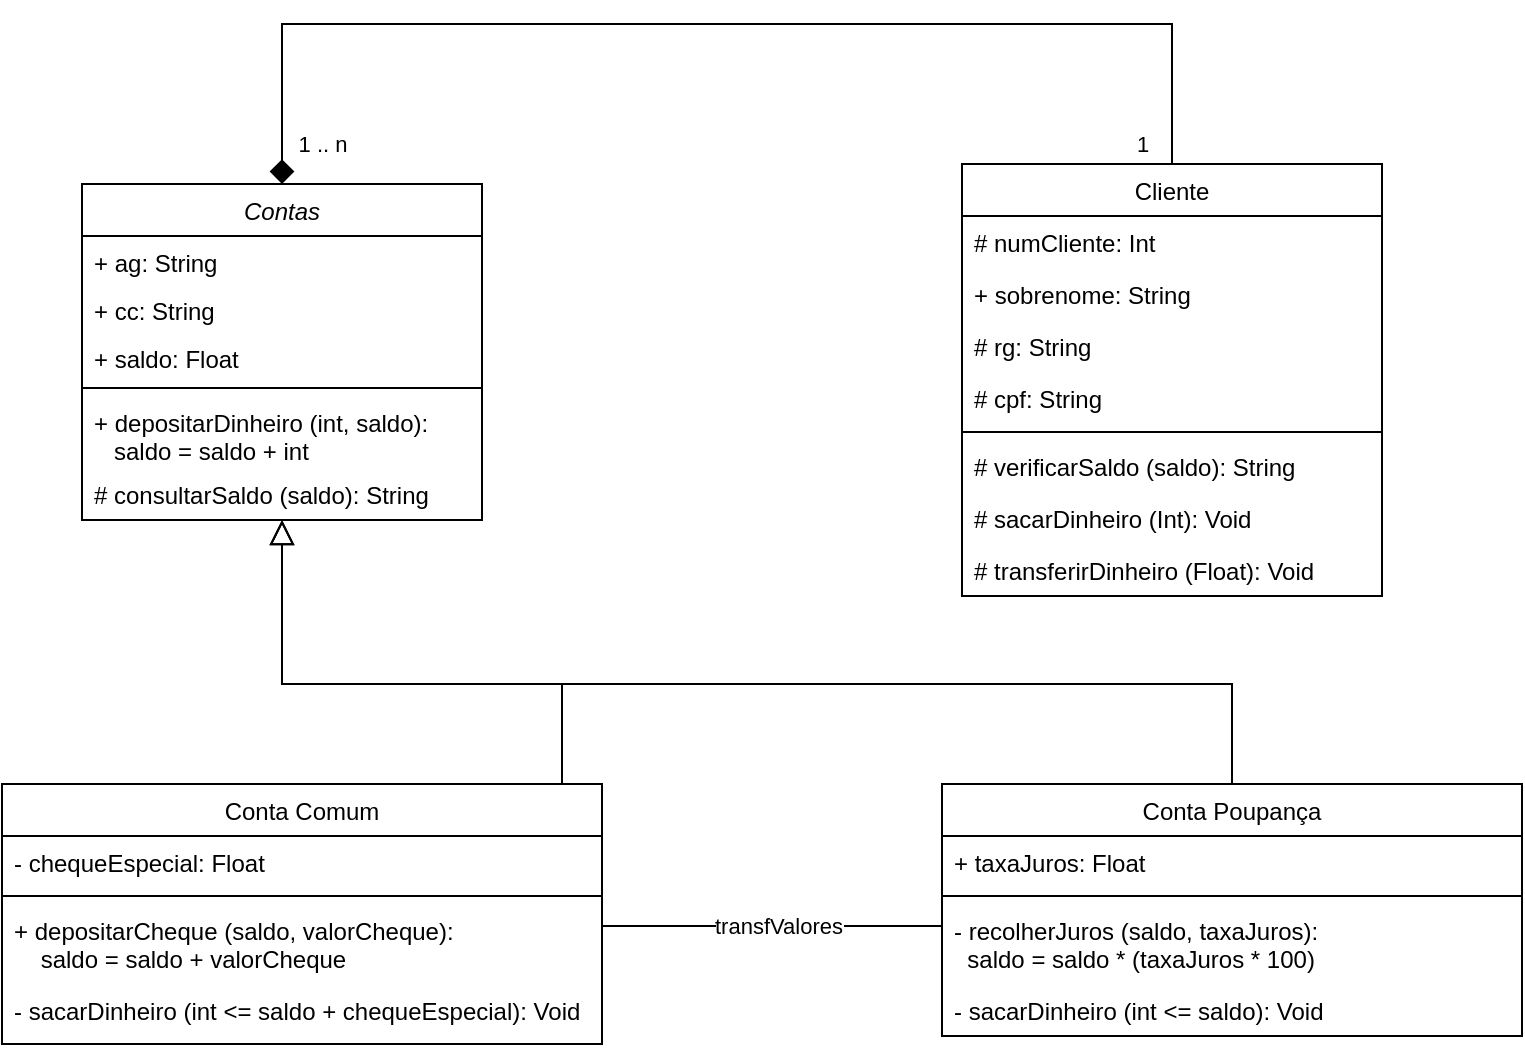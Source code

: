 <mxfile version="13.6.5" type="device"><diagram id="C5RBs43oDa-KdzZeNtuy" name="Page-1"><mxGraphModel dx="868" dy="460" grid="1" gridSize="10" guides="1" tooltips="1" connect="1" arrows="1" fold="1" page="1" pageScale="1" pageWidth="827" pageHeight="1169" math="0" shadow="0"><root><mxCell id="WIyWlLk6GJQsqaUBKTNV-0"/><mxCell id="WIyWlLk6GJQsqaUBKTNV-1" parent="WIyWlLk6GJQsqaUBKTNV-0"/><mxCell id="zkfFHV4jXpPFQw0GAbJ--12" value="" style="endArrow=block;endSize=10;endFill=0;shadow=0;strokeWidth=1;rounded=0;edgeStyle=elbowEdgeStyle;elbow=vertical;" parent="WIyWlLk6GJQsqaUBKTNV-1" source="zkfFHV4jXpPFQw0GAbJ--6" target="zkfFHV4jXpPFQw0GAbJ--0" edge="1"><mxGeometry width="160" relative="1" as="geometry"><mxPoint x="299" y="233" as="sourcePoint"/><mxPoint x="299" y="233" as="targetPoint"/><Array as="points"><mxPoint x="310" y="430"/><mxPoint x="379" y="415"/></Array></mxGeometry></mxCell><mxCell id="zkfFHV4jXpPFQw0GAbJ--16" value="" style="endArrow=block;endSize=10;endFill=0;shadow=0;strokeWidth=1;rounded=0;edgeStyle=elbowEdgeStyle;elbow=vertical;" parent="WIyWlLk6GJQsqaUBKTNV-1" source="bfEfqZjB3cQA6tFOI0xf-16" target="zkfFHV4jXpPFQw0GAbJ--0" edge="1"><mxGeometry width="160" relative="1" as="geometry"><mxPoint x="509" y="460" as="sourcePoint"/><mxPoint x="409" y="301" as="targetPoint"/><Array as="points"><mxPoint x="470" y="430"/><mxPoint x="570" y="430"/></Array></mxGeometry></mxCell><mxCell id="bfEfqZjB3cQA6tFOI0xf-34" value="" style="endArrow=none;endSize=10;endFill=0;shadow=0;strokeWidth=1;rounded=0;edgeStyle=elbowEdgeStyle;elbow=vertical;" parent="WIyWlLk6GJQsqaUBKTNV-1" target="bfEfqZjB3cQA6tFOI0xf-16" edge="1" source="zkfFHV4jXpPFQw0GAbJ--6"><mxGeometry width="160" relative="1" as="geometry"><mxPoint x="359" y="551" as="sourcePoint"/><mxPoint x="366.6" y="316.004" as="targetPoint"/><Array as="points"><mxPoint x="440" y="551"/><mxPoint x="389" y="425"/></Array></mxGeometry></mxCell><mxCell id="jBAQUkjWgfeECpGJls1_-1" value="transfValores" style="edgeLabel;html=1;align=center;verticalAlign=middle;resizable=0;points=[];" vertex="1" connectable="0" parent="bfEfqZjB3cQA6tFOI0xf-34"><mxGeometry x="0.231" y="-17" relative="1" as="geometry"><mxPoint x="-17" y="-17" as="offset"/></mxGeometry></mxCell><mxCell id="bfEfqZjB3cQA6tFOI0xf-39" value="" style="endArrow=diamond;endSize=10;endFill=1;shadow=0;strokeWidth=1;rounded=0;edgeStyle=elbowEdgeStyle;elbow=vertical;" parent="WIyWlLk6GJQsqaUBKTNV-1" source="zkfFHV4jXpPFQw0GAbJ--17" edge="1" target="zkfFHV4jXpPFQw0GAbJ--0"><mxGeometry width="160" relative="1" as="geometry"><mxPoint x="450" y="704" as="sourcePoint"/><mxPoint x="596.6" y="606.004" as="targetPoint"/><Array as="points"><mxPoint x="450" y="100"/><mxPoint x="540" y="660"/><mxPoint x="550" y="660"/><mxPoint x="530" y="660"/><mxPoint x="619" y="639"/></Array></mxGeometry></mxCell><mxCell id="bfEfqZjB3cQA6tFOI0xf-43" value="1" style="edgeLabel;html=1;align=center;verticalAlign=middle;resizable=0;points=[];" parent="bfEfqZjB3cQA6tFOI0xf-39" vertex="1" connectable="0"><mxGeometry x="-0.926" y="2" relative="1" as="geometry"><mxPoint x="-13" y="12" as="offset"/></mxGeometry></mxCell><mxCell id="bfEfqZjB3cQA6tFOI0xf-45" value="1 .. n" style="edgeLabel;html=1;align=center;verticalAlign=middle;resizable=0;points=[];" parent="bfEfqZjB3cQA6tFOI0xf-39" vertex="1" connectable="0"><mxGeometry x="0.845" y="-3" relative="1" as="geometry"><mxPoint x="23" y="26" as="offset"/></mxGeometry></mxCell><mxCell id="zkfFHV4jXpPFQw0GAbJ--0" value="Contas" style="swimlane;fontStyle=2;align=center;verticalAlign=top;childLayout=stackLayout;horizontal=1;startSize=26;horizontalStack=0;resizeParent=1;resizeLast=0;collapsible=1;marginBottom=0;rounded=0;shadow=0;strokeWidth=1;" parent="WIyWlLk6GJQsqaUBKTNV-1" vertex="1"><mxGeometry x="70" y="180" width="200" height="168" as="geometry"><mxRectangle x="220" y="120" width="160" height="26" as="alternateBounds"/></mxGeometry></mxCell><mxCell id="bfEfqZjB3cQA6tFOI0xf-25" value="+ ag: String" style="text;align=left;verticalAlign=top;spacingLeft=4;spacingRight=4;overflow=hidden;rotatable=0;points=[[0,0.5],[1,0.5]];portConstraint=eastwest;" parent="zkfFHV4jXpPFQw0GAbJ--0" vertex="1"><mxGeometry y="26" width="200" height="24" as="geometry"/></mxCell><mxCell id="bfEfqZjB3cQA6tFOI0xf-36" value="+ cc: String" style="text;align=left;verticalAlign=top;spacingLeft=4;spacingRight=4;overflow=hidden;rotatable=0;points=[[0,0.5],[1,0.5]];portConstraint=eastwest;" parent="zkfFHV4jXpPFQw0GAbJ--0" vertex="1"><mxGeometry y="50" width="200" height="24" as="geometry"/></mxCell><mxCell id="bfEfqZjB3cQA6tFOI0xf-37" value="+ saldo: Float" style="text;align=left;verticalAlign=top;spacingLeft=4;spacingRight=4;overflow=hidden;rotatable=0;points=[[0,0.5],[1,0.5]];portConstraint=eastwest;" parent="zkfFHV4jXpPFQw0GAbJ--0" vertex="1"><mxGeometry y="74" width="200" height="24" as="geometry"/></mxCell><mxCell id="zkfFHV4jXpPFQw0GAbJ--4" value="" style="line;html=1;strokeWidth=1;align=left;verticalAlign=middle;spacingTop=-1;spacingLeft=3;spacingRight=3;rotatable=0;labelPosition=right;points=[];portConstraint=eastwest;" parent="zkfFHV4jXpPFQw0GAbJ--0" vertex="1"><mxGeometry y="98" width="200" height="8" as="geometry"/></mxCell><mxCell id="bfEfqZjB3cQA6tFOI0xf-14" value="+ depositarDinheiro (int, saldo):&#10;   saldo = saldo + int" style="text;align=left;verticalAlign=top;spacingLeft=4;spacingRight=4;overflow=hidden;rotatable=0;points=[[0,0.5],[1,0.5]];portConstraint=eastwest;" parent="zkfFHV4jXpPFQw0GAbJ--0" vertex="1"><mxGeometry y="106" width="200" height="36" as="geometry"/></mxCell><mxCell id="zkfFHV4jXpPFQw0GAbJ--5" value="# consultarSaldo (saldo): String" style="text;align=left;verticalAlign=top;spacingLeft=4;spacingRight=4;overflow=hidden;rotatable=0;points=[[0,0.5],[1,0.5]];portConstraint=eastwest;" parent="zkfFHV4jXpPFQw0GAbJ--0" vertex="1"><mxGeometry y="142" width="200" height="26" as="geometry"/></mxCell><mxCell id="zkfFHV4jXpPFQw0GAbJ--17" value="Cliente" style="swimlane;fontStyle=0;align=center;verticalAlign=top;childLayout=stackLayout;horizontal=1;startSize=26;horizontalStack=0;resizeParent=1;resizeLast=0;collapsible=1;marginBottom=0;rounded=0;shadow=0;strokeWidth=1;" parent="WIyWlLk6GJQsqaUBKTNV-1" vertex="1"><mxGeometry x="510" y="170" width="210" height="216" as="geometry"><mxRectangle x="550" y="140" width="160" height="26" as="alternateBounds"/></mxGeometry></mxCell><mxCell id="zkfFHV4jXpPFQw0GAbJ--18" value="# numCliente: Int" style="text;align=left;verticalAlign=top;spacingLeft=4;spacingRight=4;overflow=hidden;rotatable=0;points=[[0,0.5],[1,0.5]];portConstraint=eastwest;" parent="zkfFHV4jXpPFQw0GAbJ--17" vertex="1"><mxGeometry y="26" width="210" height="26" as="geometry"/></mxCell><mxCell id="zkfFHV4jXpPFQw0GAbJ--19" value="+ sobrenome: String" style="text;align=left;verticalAlign=top;spacingLeft=4;spacingRight=4;overflow=hidden;rotatable=0;points=[[0,0.5],[1,0.5]];portConstraint=eastwest;rounded=0;shadow=0;html=0;" parent="zkfFHV4jXpPFQw0GAbJ--17" vertex="1"><mxGeometry y="52" width="210" height="26" as="geometry"/></mxCell><mxCell id="zkfFHV4jXpPFQw0GAbJ--20" value="# rg: String" style="text;align=left;verticalAlign=top;spacingLeft=4;spacingRight=4;overflow=hidden;rotatable=0;points=[[0,0.5],[1,0.5]];portConstraint=eastwest;rounded=0;shadow=0;html=0;" parent="zkfFHV4jXpPFQw0GAbJ--17" vertex="1"><mxGeometry y="78" width="210" height="26" as="geometry"/></mxCell><mxCell id="zkfFHV4jXpPFQw0GAbJ--21" value="# cpf: String" style="text;align=left;verticalAlign=top;spacingLeft=4;spacingRight=4;overflow=hidden;rotatable=0;points=[[0,0.5],[1,0.5]];portConstraint=eastwest;rounded=0;shadow=0;html=0;" parent="zkfFHV4jXpPFQw0GAbJ--17" vertex="1"><mxGeometry y="104" width="210" height="26" as="geometry"/></mxCell><mxCell id="zkfFHV4jXpPFQw0GAbJ--23" value="" style="line;html=1;strokeWidth=1;align=left;verticalAlign=middle;spacingTop=-1;spacingLeft=3;spacingRight=3;rotatable=0;labelPosition=right;points=[];portConstraint=eastwest;" parent="zkfFHV4jXpPFQw0GAbJ--17" vertex="1"><mxGeometry y="130" width="210" height="8" as="geometry"/></mxCell><mxCell id="bfEfqZjB3cQA6tFOI0xf-40" value="# verificarSaldo (saldo): String" style="text;align=left;verticalAlign=top;spacingLeft=4;spacingRight=4;overflow=hidden;rotatable=0;points=[[0,0.5],[1,0.5]];portConstraint=eastwest;rounded=0;shadow=0;html=0;" parent="zkfFHV4jXpPFQw0GAbJ--17" vertex="1"><mxGeometry y="138" width="210" height="26" as="geometry"/></mxCell><mxCell id="bfEfqZjB3cQA6tFOI0xf-41" value="# sacarDinheiro (Int): Void" style="text;align=left;verticalAlign=top;spacingLeft=4;spacingRight=4;overflow=hidden;rotatable=0;points=[[0,0.5],[1,0.5]];portConstraint=eastwest;rounded=0;shadow=0;html=0;" parent="zkfFHV4jXpPFQw0GAbJ--17" vertex="1"><mxGeometry y="164" width="210" height="26" as="geometry"/></mxCell><mxCell id="bfEfqZjB3cQA6tFOI0xf-42" value="# transferirDinheiro (Float): Void" style="text;align=left;verticalAlign=top;spacingLeft=4;spacingRight=4;overflow=hidden;rotatable=0;points=[[0,0.5],[1,0.5]];portConstraint=eastwest;rounded=0;shadow=0;html=0;" parent="zkfFHV4jXpPFQw0GAbJ--17" vertex="1"><mxGeometry y="190" width="210" height="26" as="geometry"/></mxCell><mxCell id="zkfFHV4jXpPFQw0GAbJ--6" value="Conta Comum" style="swimlane;fontStyle=0;align=center;verticalAlign=top;childLayout=stackLayout;horizontal=1;startSize=26;horizontalStack=0;resizeParent=1;resizeLast=0;collapsible=1;marginBottom=0;rounded=0;shadow=0;strokeWidth=1;" parent="WIyWlLk6GJQsqaUBKTNV-1" vertex="1"><mxGeometry x="30" y="480" width="300" height="130" as="geometry"><mxRectangle x="130" y="380" width="160" height="26" as="alternateBounds"/></mxGeometry></mxCell><mxCell id="zkfFHV4jXpPFQw0GAbJ--7" value="- chequeEspecial: Float" style="text;align=left;verticalAlign=top;spacingLeft=4;spacingRight=4;overflow=hidden;rotatable=0;points=[[0,0.5],[1,0.5]];portConstraint=eastwest;" parent="zkfFHV4jXpPFQw0GAbJ--6" vertex="1"><mxGeometry y="26" width="300" height="26" as="geometry"/></mxCell><mxCell id="zkfFHV4jXpPFQw0GAbJ--9" value="" style="line;html=1;strokeWidth=1;align=left;verticalAlign=middle;spacingTop=-1;spacingLeft=3;spacingRight=3;rotatable=0;labelPosition=right;points=[];portConstraint=eastwest;" parent="zkfFHV4jXpPFQw0GAbJ--6" vertex="1"><mxGeometry y="52" width="300" height="8" as="geometry"/></mxCell><mxCell id="bfEfqZjB3cQA6tFOI0xf-21" value="+ depositarCheque (saldo, valorCheque):&#10;    saldo = saldo + valorCheque" style="text;align=left;verticalAlign=top;spacingLeft=4;spacingRight=4;overflow=hidden;rotatable=0;points=[[0,0.5],[1,0.5]];portConstraint=eastwest;" parent="zkfFHV4jXpPFQw0GAbJ--6" vertex="1"><mxGeometry y="60" width="300" height="40" as="geometry"/></mxCell><mxCell id="bfEfqZjB3cQA6tFOI0xf-15" value="- sacarDinheiro (int &lt;= saldo + chequeEspecial): Void" style="text;align=left;verticalAlign=top;spacingLeft=4;spacingRight=4;overflow=hidden;rotatable=0;points=[[0,0.5],[1,0.5]];portConstraint=eastwest;" parent="zkfFHV4jXpPFQw0GAbJ--6" vertex="1"><mxGeometry y="100" width="300" height="30" as="geometry"/></mxCell><mxCell id="bfEfqZjB3cQA6tFOI0xf-16" value="Conta Poupança" style="swimlane;fontStyle=0;align=center;verticalAlign=top;childLayout=stackLayout;horizontal=1;startSize=26;horizontalStack=0;resizeParent=1;resizeLast=0;collapsible=1;marginBottom=0;rounded=0;shadow=0;strokeWidth=1;" parent="WIyWlLk6GJQsqaUBKTNV-1" vertex="1"><mxGeometry x="500" y="480" width="290" height="126" as="geometry"><mxRectangle x="130" y="380" width="160" height="26" as="alternateBounds"/></mxGeometry></mxCell><mxCell id="bfEfqZjB3cQA6tFOI0xf-17" value="+ taxaJuros: Float" style="text;align=left;verticalAlign=top;spacingLeft=4;spacingRight=4;overflow=hidden;rotatable=0;points=[[0,0.5],[1,0.5]];portConstraint=eastwest;" parent="bfEfqZjB3cQA6tFOI0xf-16" vertex="1"><mxGeometry y="26" width="290" height="26" as="geometry"/></mxCell><mxCell id="bfEfqZjB3cQA6tFOI0xf-19" value="" style="line;html=1;strokeWidth=1;align=left;verticalAlign=middle;spacingTop=-1;spacingLeft=3;spacingRight=3;rotatable=0;labelPosition=right;points=[];portConstraint=eastwest;" parent="bfEfqZjB3cQA6tFOI0xf-16" vertex="1"><mxGeometry y="52" width="290" height="8" as="geometry"/></mxCell><mxCell id="bfEfqZjB3cQA6tFOI0xf-20" value="- recolherJuros (saldo, taxaJuros): &#10;  saldo = saldo * (taxaJuros * 100)" style="text;align=left;verticalAlign=top;spacingLeft=4;spacingRight=4;overflow=hidden;rotatable=0;points=[[0,0.5],[1,0.5]];portConstraint=eastwest;" parent="bfEfqZjB3cQA6tFOI0xf-16" vertex="1"><mxGeometry y="60" width="290" height="40" as="geometry"/></mxCell><mxCell id="bfEfqZjB3cQA6tFOI0xf-22" value="- sacarDinheiro (int &lt;= saldo): Void" style="text;align=left;verticalAlign=top;spacingLeft=4;spacingRight=4;overflow=hidden;rotatable=0;points=[[0,0.5],[1,0.5]];portConstraint=eastwest;" parent="bfEfqZjB3cQA6tFOI0xf-16" vertex="1"><mxGeometry y="100" width="290" height="26" as="geometry"/></mxCell></root></mxGraphModel></diagram></mxfile>